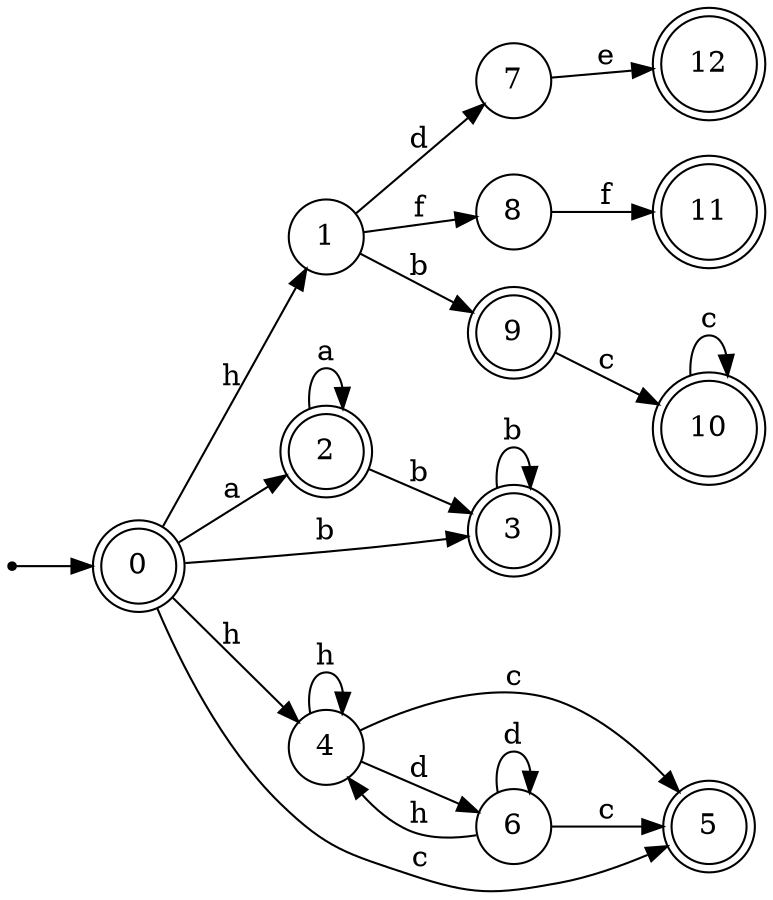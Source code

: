 digraph finite_state_machine {
rankdir=LR;
size="20,20";
node [shape = point]; "dummy0"
node [shape = doublecircle]; "0";"dummy0" -> "0";
node [shape = circle]; "1";
node [shape = doublecircle]; "2";node [shape = doublecircle]; "3";node [shape = circle]; "4";
node [shape = doublecircle]; "5";node [shape = circle]; "6";
node [shape = circle]; "7";
node [shape = circle]; "8";
node [shape = doublecircle]; "9";node [shape = doublecircle]; "10";node [shape = doublecircle]; "11";node [shape = doublecircle]; "12";"0" -> "1" [label = "h"];
 "0" -> "4" [label = "h"];
 "0" -> "2" [label = "a"];
 "0" -> "3" [label = "b"];
 "0" -> "5" [label = "c"];
 "4" -> "4" [label = "h"];
 "4" -> "6" [label = "d"];
 "4" -> "5" [label = "c"];
 "6" -> "6" [label = "d"];
 "6" -> "4" [label = "h"];
 "6" -> "5" [label = "c"];
 "3" -> "3" [label = "b"];
 "2" -> "2" [label = "a"];
 "2" -> "3" [label = "b"];
 "1" -> "7" [label = "d"];
 "1" -> "8" [label = "f"];
 "1" -> "9" [label = "b"];
 "9" -> "10" [label = "c"];
 "10" -> "10" [label = "c"];
 "8" -> "11" [label = "f"];
 "7" -> "12" [label = "e"];
 }
